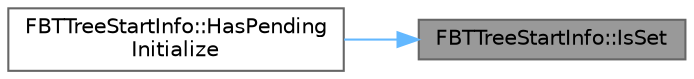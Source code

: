 digraph "FBTTreeStartInfo::IsSet"
{
 // INTERACTIVE_SVG=YES
 // LATEX_PDF_SIZE
  bgcolor="transparent";
  edge [fontname=Helvetica,fontsize=10,labelfontname=Helvetica,labelfontsize=10];
  node [fontname=Helvetica,fontsize=10,shape=box,height=0.2,width=0.4];
  rankdir="RL";
  Node1 [id="Node000001",label="FBTTreeStartInfo::IsSet",height=0.2,width=0.4,color="gray40", fillcolor="grey60", style="filled", fontcolor="black",tooltip=" "];
  Node1 -> Node2 [id="edge1_Node000001_Node000002",dir="back",color="steelblue1",style="solid",tooltip=" "];
  Node2 [id="Node000002",label="FBTTreeStartInfo::HasPending\lInitialize",height=0.2,width=0.4,color="grey40", fillcolor="white", style="filled",URL="$d3/d2c/structFBTTreeStartInfo.html#a3469cb53354c823ea922c928e6f76c80",tooltip=" "];
}
